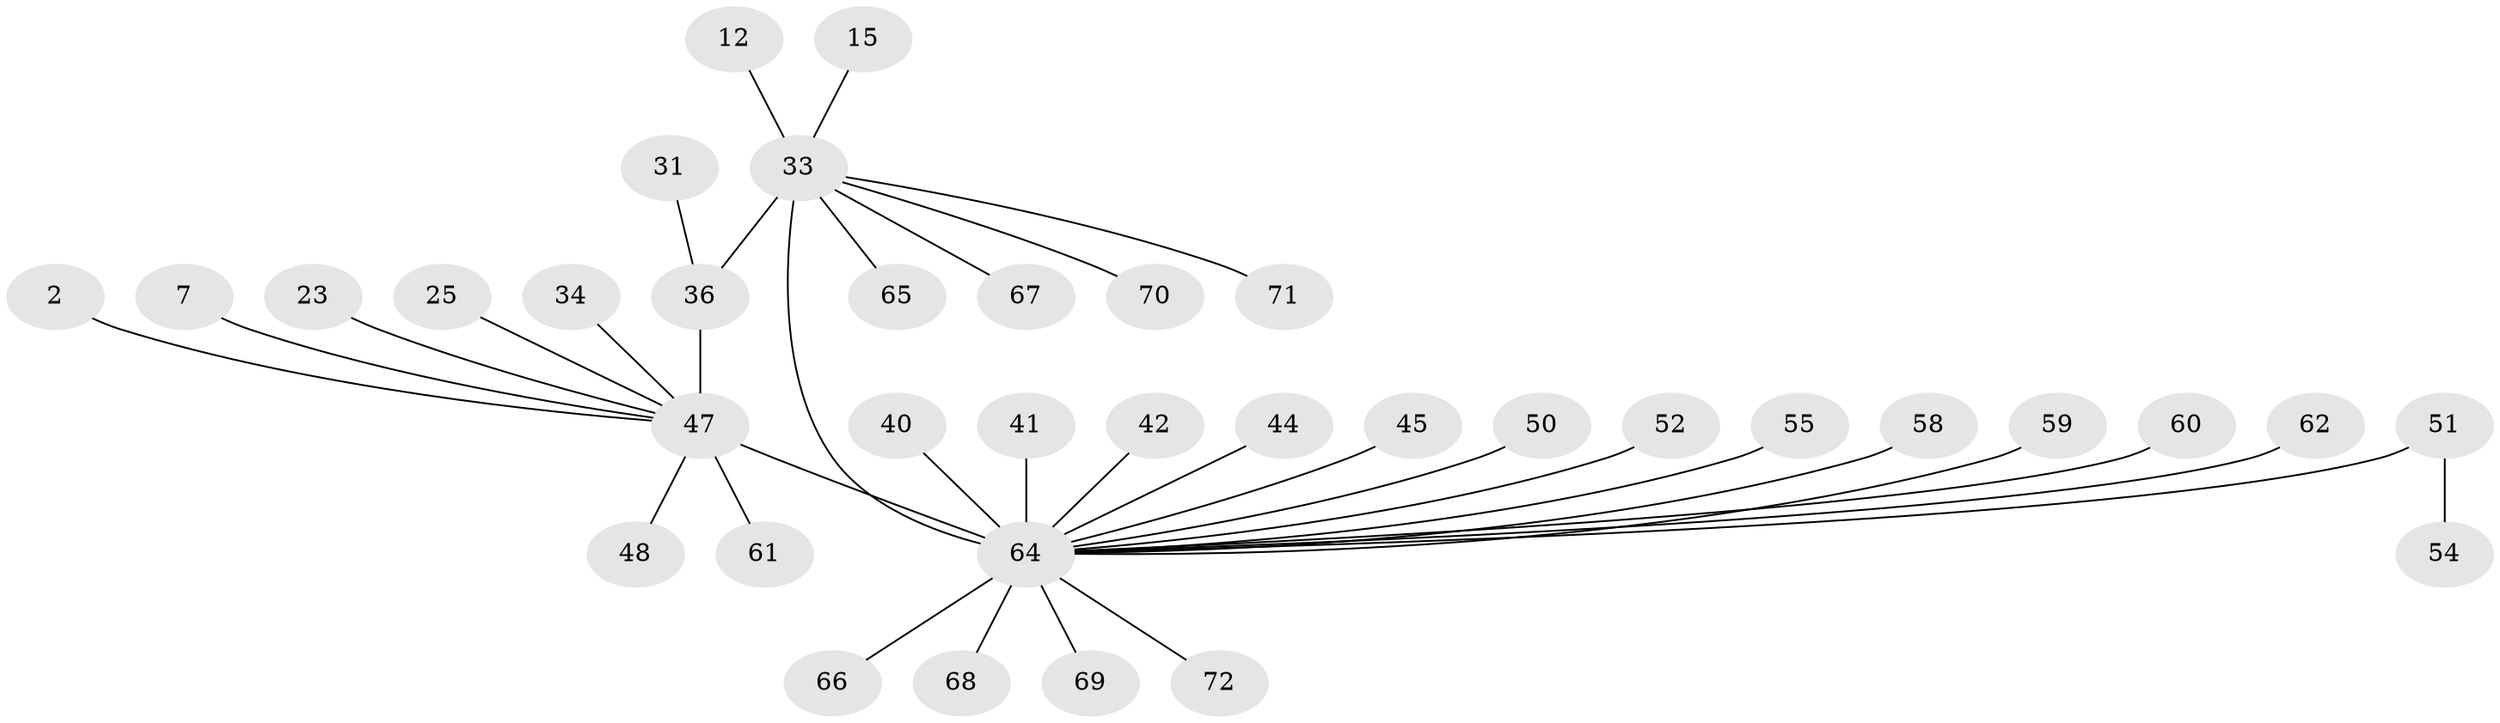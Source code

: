 // original degree distribution, {12: 0.013888888888888888, 1: 0.5833333333333334, 9: 0.027777777777777776, 3: 0.1111111111111111, 6: 0.013888888888888888, 7: 0.027777777777777776, 5: 0.027777777777777776, 8: 0.027777777777777776, 4: 0.05555555555555555, 2: 0.1111111111111111}
// Generated by graph-tools (version 1.1) at 2025/47/03/09/25 04:47:20]
// undirected, 36 vertices, 36 edges
graph export_dot {
graph [start="1"]
  node [color=gray90,style=filled];
  2;
  7;
  12;
  15;
  23;
  25;
  31;
  33 [super="+22"];
  34;
  36 [super="+16"];
  40;
  41;
  42;
  44;
  45;
  47 [super="+27+20"];
  48 [super="+43"];
  50 [super="+28"];
  51 [super="+46"];
  52;
  54;
  55 [super="+32"];
  58;
  59;
  60;
  61;
  62;
  64 [super="+38"];
  65;
  66;
  67;
  68;
  69 [super="+56"];
  70 [super="+37+57"];
  71 [super="+63"];
  72;
  2 -- 47;
  7 -- 47;
  12 -- 33;
  15 -- 33;
  23 -- 47;
  25 -- 47;
  31 -- 36;
  33 -- 65;
  33 -- 67;
  33 -- 36 [weight=2];
  33 -- 70;
  33 -- 71;
  33 -- 64 [weight=6];
  34 -- 47;
  36 -- 47 [weight=4];
  40 -- 64;
  41 -- 64;
  42 -- 64;
  44 -- 64;
  45 -- 64;
  47 -- 61;
  47 -- 48;
  47 -- 64 [weight=5];
  50 -- 64;
  51 -- 54;
  51 -- 64 [weight=2];
  52 -- 64;
  55 -- 64;
  58 -- 64;
  59 -- 64;
  60 -- 64;
  62 -- 64;
  64 -- 66;
  64 -- 68;
  64 -- 69;
  64 -- 72;
}
